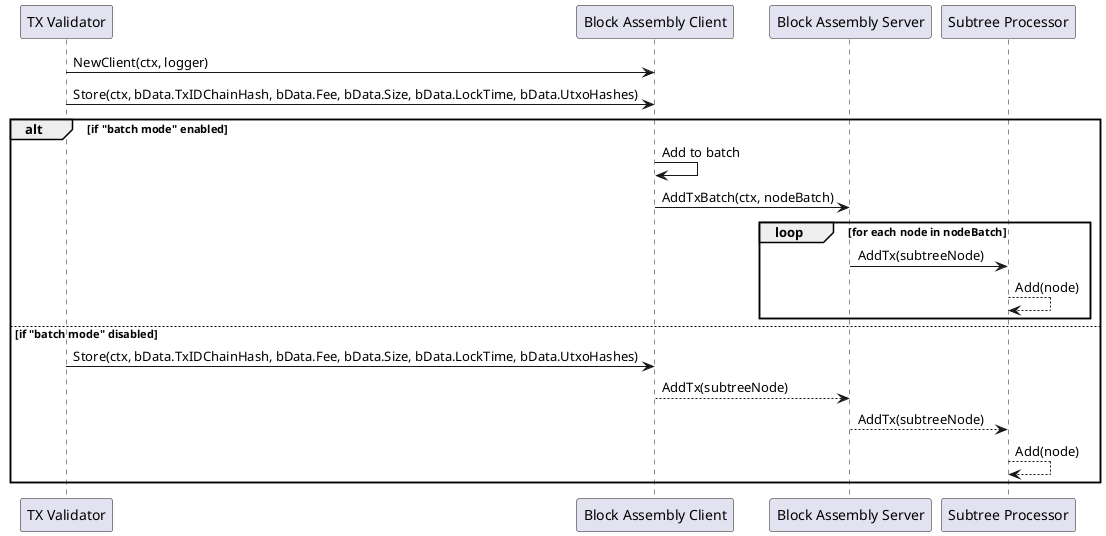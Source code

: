 @startuml
participant "TX Validator" as TXValidator
participant "Block Assembly Client" as BA
participant "Block Assembly Server" as Server
participant "Subtree Processor" as SubtreeProcessor

TXValidator -> BA : NewClient(ctx, logger)

TXValidator -> BA : Store(ctx, bData.TxIDChainHash, bData.Fee, bData.Size, bData.LockTime, bData.UtxoHashes)

alt if "batch mode" enabled
    BA -> BA : Add to batch
    BA -> Server : AddTxBatch(ctx, nodeBatch)
    loop for each node in nodeBatch
        Server -> SubtreeProcessor : AddTx(subtreeNode)
        SubtreeProcessor --> SubtreeProcessor : Add(node)
    end
else if "batch mode" disabled
    TXValidator -> BA : Store(ctx, bData.TxIDChainHash, bData.Fee, bData.Size, bData.LockTime, bData.UtxoHashes)
    BA --> Server : AddTx(subtreeNode)
    Server --> SubtreeProcessor : AddTx(subtreeNode)
    SubtreeProcessor --> SubtreeProcessor : Add(node)
end
@enduml
